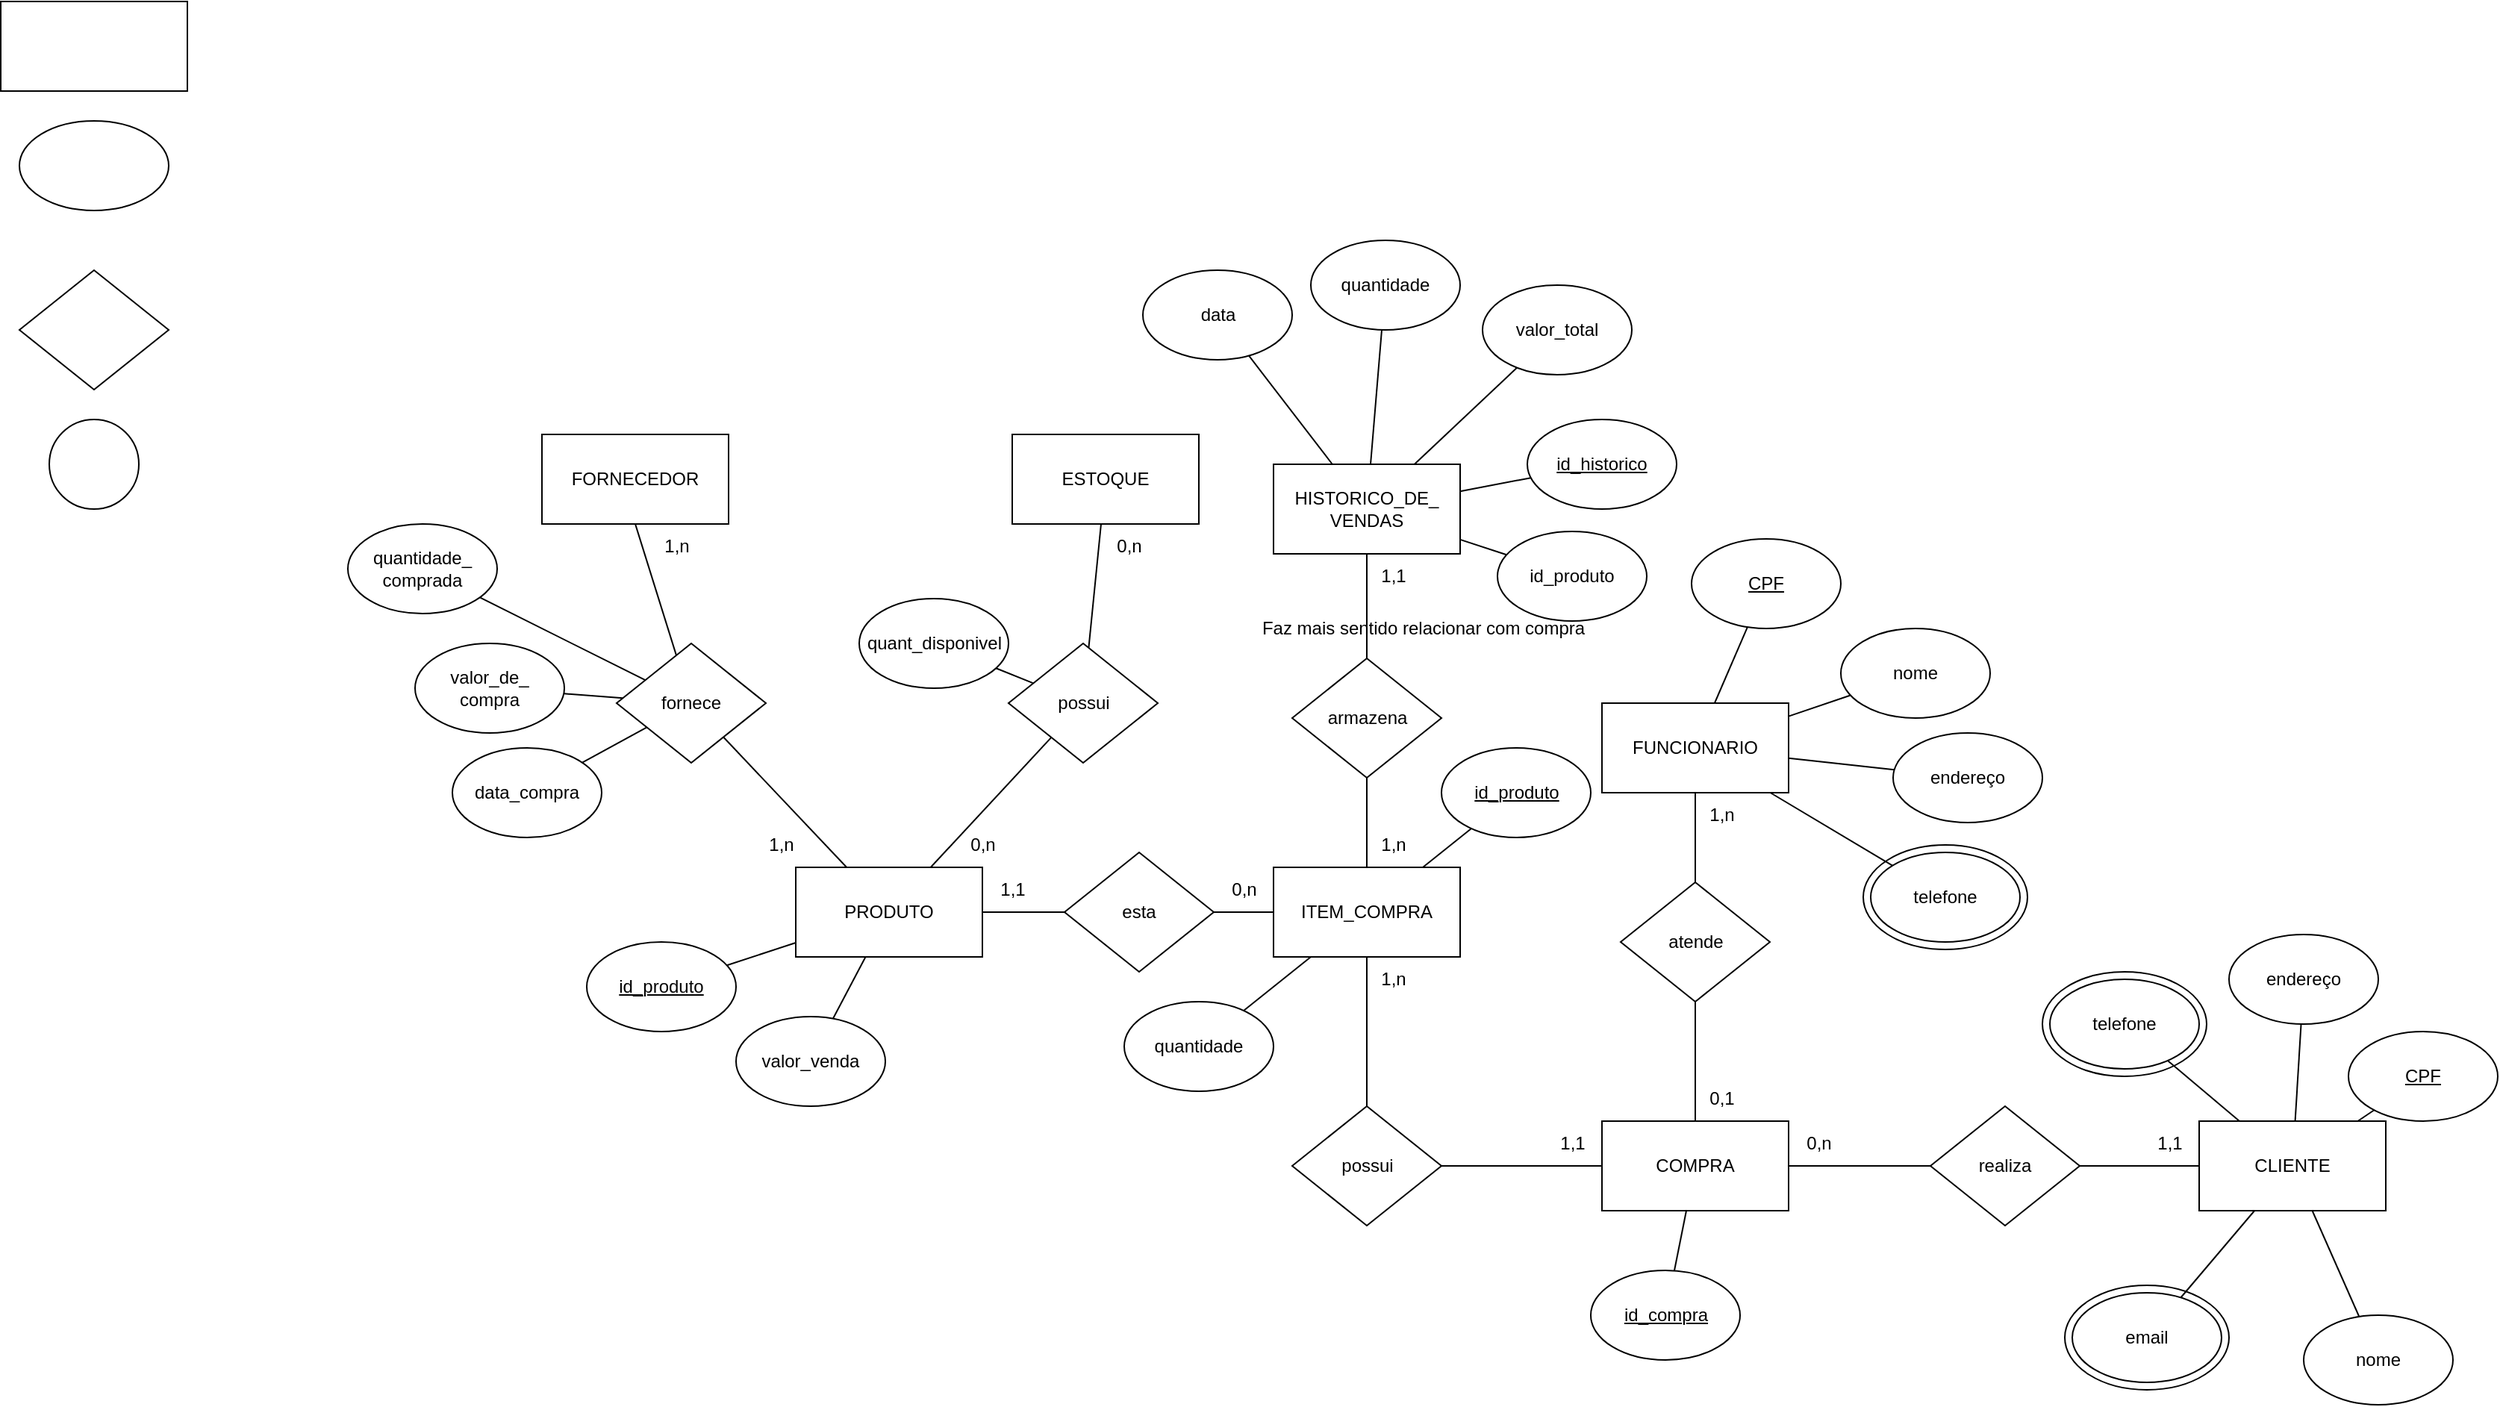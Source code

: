 <mxfile>
    <diagram id="k6z9ZFLOrNFH9XSUxQKY" name="Page-1">
        <mxGraphModel dx="961" dy="511" grid="1" gridSize="10" guides="1" tooltips="1" connect="1" arrows="1" fold="1" page="1" pageScale="1" pageWidth="850" pageHeight="1100" math="0" shadow="0">
            <root>
                <mxCell id="0"/>
                <mxCell id="1" parent="0"/>
                <mxCell id="82" value="telefone" style="ellipse;whiteSpace=wrap;html=1;" parent="1" vertex="1">
                    <mxGeometry x="1255" y="605" width="110" height="70" as="geometry"/>
                </mxCell>
                <mxCell id="5" value="ESTOQUE" style="rounded=0;whiteSpace=wrap;html=1;" parent="1" vertex="1">
                    <mxGeometry x="685" y="330" width="125" height="60" as="geometry"/>
                </mxCell>
                <mxCell id="6" value="PRODUTO" style="rounded=0;whiteSpace=wrap;html=1;" parent="1" vertex="1">
                    <mxGeometry x="540" y="620" width="125" height="60" as="geometry"/>
                </mxCell>
                <mxCell id="7" value="COMPRA" style="rounded=0;whiteSpace=wrap;html=1;" parent="1" vertex="1">
                    <mxGeometry x="1080" y="790" width="125" height="60" as="geometry"/>
                </mxCell>
                <mxCell id="8" value="ITEM_COMPRA" style="rounded=0;whiteSpace=wrap;html=1;" parent="1" vertex="1">
                    <mxGeometry x="860" y="620" width="125" height="60" as="geometry"/>
                </mxCell>
                <mxCell id="9" value="FORNECEDOR" style="rounded=0;whiteSpace=wrap;html=1;" parent="1" vertex="1">
                    <mxGeometry x="370" y="330" width="125" height="60" as="geometry"/>
                </mxCell>
                <mxCell id="10" value="HISTORICO_DE_&lt;br&gt;VENDAS" style="rounded=0;whiteSpace=wrap;html=1;" parent="1" vertex="1">
                    <mxGeometry x="860" y="350" width="125" height="60" as="geometry"/>
                </mxCell>
                <mxCell id="11" value="FUNCIONARIO" style="rounded=0;whiteSpace=wrap;html=1;" parent="1" vertex="1">
                    <mxGeometry x="1080" y="510" width="125" height="60" as="geometry"/>
                </mxCell>
                <mxCell id="12" value="CLIENTE" style="rounded=0;whiteSpace=wrap;html=1;" parent="1" vertex="1">
                    <mxGeometry x="1480" y="790" width="125" height="60" as="geometry"/>
                </mxCell>
                <mxCell id="13" value="possui" style="rhombus;whiteSpace=wrap;html=1;" parent="1" vertex="1">
                    <mxGeometry x="682.5" y="470" width="100" height="80" as="geometry"/>
                </mxCell>
                <mxCell id="14" value="fornece" style="rhombus;whiteSpace=wrap;html=1;" parent="1" vertex="1">
                    <mxGeometry x="420" y="470" width="100" height="80" as="geometry"/>
                </mxCell>
                <mxCell id="15" value="" style="endArrow=none;html=1;" parent="1" source="13" target="5" edge="1">
                    <mxGeometry width="50" height="50" relative="1" as="geometry">
                        <mxPoint x="440" y="700" as="sourcePoint"/>
                        <mxPoint x="490" y="650" as="targetPoint"/>
                    </mxGeometry>
                </mxCell>
                <mxCell id="16" value="" style="endArrow=none;html=1;" parent="1" source="13" target="6" edge="1">
                    <mxGeometry width="50" height="50" relative="1" as="geometry">
                        <mxPoint x="746.204" y="482.963" as="sourcePoint"/>
                        <mxPoint x="754.5" y="400" as="targetPoint"/>
                    </mxGeometry>
                </mxCell>
                <mxCell id="17" value="" style="endArrow=none;html=1;" parent="1" source="6" target="14" edge="1">
                    <mxGeometry width="50" height="50" relative="1" as="geometry">
                        <mxPoint x="721.189" y="542.951" as="sourcePoint"/>
                        <mxPoint x="640.357" y="630" as="targetPoint"/>
                    </mxGeometry>
                </mxCell>
                <mxCell id="18" value="" style="endArrow=none;html=1;entryX=0.5;entryY=1;entryDx=0;entryDy=0;" parent="1" source="14" target="9" edge="1">
                    <mxGeometry width="50" height="50" relative="1" as="geometry">
                        <mxPoint x="584.107" y="630" as="sourcePoint"/>
                        <mxPoint x="501.545" y="542.764" as="targetPoint"/>
                    </mxGeometry>
                </mxCell>
                <mxCell id="19" value="quant_disponivel" style="ellipse;whiteSpace=wrap;html=1;" parent="1" vertex="1">
                    <mxGeometry x="582.5" y="440" width="100" height="60" as="geometry"/>
                </mxCell>
                <mxCell id="20" value="valor_de_&lt;br&gt;compra" style="ellipse;whiteSpace=wrap;html=1;" parent="1" vertex="1">
                    <mxGeometry x="285" y="470" width="100" height="60" as="geometry"/>
                </mxCell>
                <mxCell id="21" value="" style="endArrow=none;html=1;" parent="1" source="14" target="20" edge="1">
                    <mxGeometry width="50" height="50" relative="1" as="geometry">
                        <mxPoint x="470" y="488" as="sourcePoint"/>
                        <mxPoint x="442.5" y="400" as="targetPoint"/>
                    </mxGeometry>
                </mxCell>
                <mxCell id="22" value="" style="endArrow=none;html=1;" parent="1" source="19" target="13" edge="1">
                    <mxGeometry width="50" height="50" relative="1" as="geometry">
                        <mxPoint x="480" y="498" as="sourcePoint"/>
                        <mxPoint x="452.5" y="410" as="targetPoint"/>
                    </mxGeometry>
                </mxCell>
                <mxCell id="23" value="possui" style="rhombus;whiteSpace=wrap;html=1;" parent="1" vertex="1">
                    <mxGeometry x="872.5" y="780" width="100" height="80" as="geometry"/>
                </mxCell>
                <mxCell id="24" value="" style="endArrow=none;html=1;" parent="1" source="7" target="23" edge="1">
                    <mxGeometry width="50" height="50" relative="1" as="geometry">
                        <mxPoint x="766.204" y="482.963" as="sourcePoint"/>
                        <mxPoint x="774.5" y="400" as="targetPoint"/>
                    </mxGeometry>
                </mxCell>
                <mxCell id="25" value="" style="endArrow=none;html=1;" parent="1" source="8" target="23" edge="1">
                    <mxGeometry width="50" height="50" relative="1" as="geometry">
                        <mxPoint x="806.204" y="492.963" as="sourcePoint"/>
                        <mxPoint x="814.5" y="410" as="targetPoint"/>
                    </mxGeometry>
                </mxCell>
                <mxCell id="26" value="esta" style="rhombus;whiteSpace=wrap;html=1;" parent="1" vertex="1">
                    <mxGeometry x="720" y="610" width="100" height="80" as="geometry"/>
                </mxCell>
                <mxCell id="28" value="" style="endArrow=none;html=1;" parent="1" source="6" target="26" edge="1">
                    <mxGeometry width="50" height="50" relative="1" as="geometry">
                        <mxPoint x="746.204" y="482.963" as="sourcePoint"/>
                        <mxPoint x="754.5" y="400" as="targetPoint"/>
                    </mxGeometry>
                </mxCell>
                <mxCell id="29" value="" style="endArrow=none;html=1;" parent="1" source="8" target="26" edge="1">
                    <mxGeometry width="50" height="50" relative="1" as="geometry">
                        <mxPoint x="756.204" y="492.963" as="sourcePoint"/>
                        <mxPoint x="764.5" y="410" as="targetPoint"/>
                    </mxGeometry>
                </mxCell>
                <mxCell id="30" value="armazena" style="rhombus;whiteSpace=wrap;html=1;" parent="1" vertex="1">
                    <mxGeometry x="872.5" y="480" width="100" height="80" as="geometry"/>
                </mxCell>
                <mxCell id="31" value="" style="endArrow=none;html=1;" parent="1" source="8" target="30" edge="1">
                    <mxGeometry width="50" height="50" relative="1" as="geometry">
                        <mxPoint x="746.204" y="482.963" as="sourcePoint"/>
                        <mxPoint x="754.5" y="400" as="targetPoint"/>
                    </mxGeometry>
                </mxCell>
                <mxCell id="32" value="" style="endArrow=none;html=1;" parent="1" source="30" target="10" edge="1">
                    <mxGeometry width="50" height="50" relative="1" as="geometry">
                        <mxPoint x="756.204" y="492.963" as="sourcePoint"/>
                        <mxPoint x="764.5" y="410" as="targetPoint"/>
                    </mxGeometry>
                </mxCell>
                <mxCell id="33" value="realiza" style="rhombus;whiteSpace=wrap;html=1;" parent="1" vertex="1">
                    <mxGeometry x="1300" y="780" width="100" height="80" as="geometry"/>
                </mxCell>
                <mxCell id="34" value="" style="endArrow=none;html=1;" parent="1" source="33" target="7" edge="1">
                    <mxGeometry width="50" height="50" relative="1" as="geometry">
                        <mxPoint x="1090" y="830" as="sourcePoint"/>
                        <mxPoint x="1160" y="830" as="targetPoint"/>
                    </mxGeometry>
                </mxCell>
                <mxCell id="35" value="" style="endArrow=none;html=1;" parent="1" source="12" target="33" edge="1">
                    <mxGeometry width="50" height="50" relative="1" as="geometry">
                        <mxPoint x="1100" y="840" as="sourcePoint"/>
                        <mxPoint x="992.5" y="840" as="targetPoint"/>
                    </mxGeometry>
                </mxCell>
                <mxCell id="36" value="atende" style="rhombus;whiteSpace=wrap;html=1;" parent="1" vertex="1">
                    <mxGeometry x="1092.5" y="630" width="100" height="80" as="geometry"/>
                </mxCell>
                <mxCell id="37" value="" style="endArrow=none;html=1;" parent="1" source="36" target="11" edge="1">
                    <mxGeometry width="50" height="50" relative="1" as="geometry">
                        <mxPoint x="932.5" y="630" as="sourcePoint"/>
                        <mxPoint x="932.5" y="570" as="targetPoint"/>
                    </mxGeometry>
                </mxCell>
                <mxCell id="38" value="" style="endArrow=none;html=1;" parent="1" source="7" target="36" edge="1">
                    <mxGeometry width="50" height="50" relative="1" as="geometry">
                        <mxPoint x="942.5" y="640" as="sourcePoint"/>
                        <mxPoint x="942.5" y="580" as="targetPoint"/>
                    </mxGeometry>
                </mxCell>
                <mxCell id="39" value="0,n" style="text;html=1;align=center;verticalAlign=middle;resizable=0;points=[];autosize=1;strokeColor=none;fillColor=none;" parent="1" vertex="1">
                    <mxGeometry x="1205" y="790" width="40" height="30" as="geometry"/>
                </mxCell>
                <mxCell id="40" value="1,1" style="text;html=1;align=center;verticalAlign=middle;resizable=0;points=[];autosize=1;strokeColor=none;fillColor=none;" parent="1" vertex="1">
                    <mxGeometry x="1440" y="790" width="40" height="30" as="geometry"/>
                </mxCell>
                <mxCell id="41" value="0,1" style="text;html=1;align=center;verticalAlign=middle;resizable=0;points=[];autosize=1;strokeColor=none;fillColor=none;" parent="1" vertex="1">
                    <mxGeometry x="1140" y="760" width="40" height="30" as="geometry"/>
                </mxCell>
                <mxCell id="42" value="1,n" style="text;html=1;align=center;verticalAlign=middle;resizable=0;points=[];autosize=1;strokeColor=none;fillColor=none;" parent="1" vertex="1">
                    <mxGeometry x="1140" y="570" width="40" height="30" as="geometry"/>
                </mxCell>
                <mxCell id="43" value="1,n" style="text;html=1;align=center;verticalAlign=middle;resizable=0;points=[];autosize=1;strokeColor=none;fillColor=none;" parent="1" vertex="1">
                    <mxGeometry x="920" y="680" width="40" height="30" as="geometry"/>
                </mxCell>
                <mxCell id="44" value="1,1" style="text;html=1;align=center;verticalAlign=middle;resizable=0;points=[];autosize=1;strokeColor=none;fillColor=none;" parent="1" vertex="1">
                    <mxGeometry x="1040" y="790" width="40" height="30" as="geometry"/>
                </mxCell>
                <mxCell id="45" value="1,n" style="text;html=1;align=center;verticalAlign=middle;resizable=0;points=[];autosize=1;strokeColor=none;fillColor=none;" parent="1" vertex="1">
                    <mxGeometry x="920" y="590" width="40" height="30" as="geometry"/>
                </mxCell>
                <mxCell id="46" value="1,1" style="text;html=1;align=center;verticalAlign=middle;resizable=0;points=[];autosize=1;strokeColor=none;fillColor=none;" parent="1" vertex="1">
                    <mxGeometry x="920" y="410" width="40" height="30" as="geometry"/>
                </mxCell>
                <mxCell id="47" value="1,1" style="text;html=1;align=center;verticalAlign=middle;resizable=0;points=[];autosize=1;strokeColor=none;fillColor=none;" parent="1" vertex="1">
                    <mxGeometry x="665" y="620" width="40" height="30" as="geometry"/>
                </mxCell>
                <mxCell id="48" value="0,n" style="text;html=1;align=center;verticalAlign=middle;resizable=0;points=[];autosize=1;strokeColor=none;fillColor=none;" parent="1" vertex="1">
                    <mxGeometry x="820" y="620" width="40" height="30" as="geometry"/>
                </mxCell>
                <mxCell id="49" value="0,n" style="text;html=1;align=center;verticalAlign=middle;resizable=0;points=[];autosize=1;strokeColor=none;fillColor=none;" parent="1" vertex="1">
                    <mxGeometry x="742.5" y="390" width="40" height="30" as="geometry"/>
                </mxCell>
                <mxCell id="50" value="0,n" style="text;html=1;align=center;verticalAlign=middle;resizable=0;points=[];autosize=1;strokeColor=none;fillColor=none;" parent="1" vertex="1">
                    <mxGeometry x="645" y="590" width="40" height="30" as="geometry"/>
                </mxCell>
                <mxCell id="51" value="1,n" style="text;html=1;align=center;verticalAlign=middle;resizable=0;points=[];autosize=1;strokeColor=none;fillColor=none;" parent="1" vertex="1">
                    <mxGeometry x="440" y="390" width="40" height="30" as="geometry"/>
                </mxCell>
                <mxCell id="52" value="1,n" style="text;html=1;align=center;verticalAlign=middle;resizable=0;points=[];autosize=1;strokeColor=none;fillColor=none;" parent="1" vertex="1">
                    <mxGeometry x="510" y="590" width="40" height="30" as="geometry"/>
                </mxCell>
                <mxCell id="53" value="data_compra" style="ellipse;whiteSpace=wrap;html=1;" parent="1" vertex="1">
                    <mxGeometry x="310" y="540" width="100" height="60" as="geometry"/>
                </mxCell>
                <mxCell id="54" value="" style="endArrow=none;html=1;" parent="1" source="14" target="53" edge="1">
                    <mxGeometry width="50" height="50" relative="1" as="geometry">
                        <mxPoint x="470" y="488" as="sourcePoint"/>
                        <mxPoint x="442.5" y="400" as="targetPoint"/>
                    </mxGeometry>
                </mxCell>
                <mxCell id="55" value="&lt;u&gt;id_produto&lt;/u&gt;" style="ellipse;whiteSpace=wrap;html=1;" parent="1" vertex="1">
                    <mxGeometry x="400" y="670" width="100" height="60" as="geometry"/>
                </mxCell>
                <mxCell id="56" value="valor_venda" style="ellipse;whiteSpace=wrap;html=1;" parent="1" vertex="1">
                    <mxGeometry x="500" y="720" width="100" height="60" as="geometry"/>
                </mxCell>
                <mxCell id="57" value="" style="endArrow=none;html=1;" parent="1" source="6" target="55" edge="1">
                    <mxGeometry width="50" height="50" relative="1" as="geometry">
                        <mxPoint x="584.107" y="630" as="sourcePoint"/>
                        <mxPoint x="501.545" y="542.764" as="targetPoint"/>
                    </mxGeometry>
                </mxCell>
                <mxCell id="58" value="" style="endArrow=none;html=1;" parent="1" source="56" target="6" edge="1">
                    <mxGeometry width="50" height="50" relative="1" as="geometry">
                        <mxPoint x="594.107" y="640" as="sourcePoint"/>
                        <mxPoint x="511.545" y="552.764" as="targetPoint"/>
                    </mxGeometry>
                </mxCell>
                <mxCell id="59" value="&lt;u&gt;id_produto&lt;/u&gt;" style="ellipse;whiteSpace=wrap;html=1;" parent="1" vertex="1">
                    <mxGeometry x="972.5" y="540" width="100" height="60" as="geometry"/>
                </mxCell>
                <mxCell id="60" value="" style="endArrow=none;html=1;" parent="1" source="8" target="59" edge="1">
                    <mxGeometry width="50" height="50" relative="1" as="geometry">
                        <mxPoint x="932.5" y="490" as="sourcePoint"/>
                        <mxPoint x="932.5" y="420" as="targetPoint"/>
                    </mxGeometry>
                </mxCell>
                <mxCell id="62" value="quantidade" style="ellipse;whiteSpace=wrap;html=1;" parent="1" vertex="1">
                    <mxGeometry x="760" y="710" width="100" height="60" as="geometry"/>
                </mxCell>
                <mxCell id="63" value="" style="endArrow=none;html=1;" parent="1" source="8" target="62" edge="1">
                    <mxGeometry width="50" height="50" relative="1" as="geometry">
                        <mxPoint x="970" y="630" as="sourcePoint"/>
                        <mxPoint x="1002.5" y="604" as="targetPoint"/>
                    </mxGeometry>
                </mxCell>
                <mxCell id="64" value="&lt;u&gt;id_compra&lt;/u&gt;" style="ellipse;whiteSpace=wrap;html=1;" parent="1" vertex="1">
                    <mxGeometry x="1072.5" y="890" width="100" height="60" as="geometry"/>
                </mxCell>
                <mxCell id="65" value="" style="endArrow=none;html=1;" parent="1" source="64" target="7" edge="1">
                    <mxGeometry width="50" height="50" relative="1" as="geometry">
                        <mxPoint x="932.5" y="690" as="sourcePoint"/>
                        <mxPoint x="932.5" y="790" as="targetPoint"/>
                    </mxGeometry>
                </mxCell>
                <mxCell id="66" value="quantidade_&lt;br&gt;comprada" style="ellipse;whiteSpace=wrap;html=1;" parent="1" vertex="1">
                    <mxGeometry x="240" y="390" width="100" height="60" as="geometry"/>
                </mxCell>
                <mxCell id="67" value="" style="endArrow=none;html=1;" parent="1" source="14" target="66" edge="1">
                    <mxGeometry width="50" height="50" relative="1" as="geometry">
                        <mxPoint x="470" y="500" as="sourcePoint"/>
                        <mxPoint x="442.5" y="400" as="targetPoint"/>
                    </mxGeometry>
                </mxCell>
                <mxCell id="68" value="&lt;u&gt;id_historico&lt;/u&gt;" style="ellipse;whiteSpace=wrap;html=1;" parent="1" vertex="1">
                    <mxGeometry x="1030" y="320" width="100" height="60" as="geometry"/>
                </mxCell>
                <mxCell id="69" value="valor_total" style="ellipse;whiteSpace=wrap;html=1;" parent="1" vertex="1">
                    <mxGeometry x="1000" y="230" width="100" height="60" as="geometry"/>
                </mxCell>
                <mxCell id="70" value="quantidade" style="ellipse;whiteSpace=wrap;html=1;" parent="1" vertex="1">
                    <mxGeometry x="885" y="200" width="100" height="60" as="geometry"/>
                </mxCell>
                <mxCell id="71" value="id_produto" style="ellipse;whiteSpace=wrap;html=1;" parent="1" vertex="1">
                    <mxGeometry x="1010" y="395" width="100" height="60" as="geometry"/>
                </mxCell>
                <mxCell id="72" value="data" style="ellipse;whiteSpace=wrap;html=1;" parent="1" vertex="1">
                    <mxGeometry x="772.5" y="220" width="100" height="60" as="geometry"/>
                </mxCell>
                <mxCell id="73" value="" style="endArrow=none;html=1;" parent="1" source="10" target="71" edge="1">
                    <mxGeometry width="50" height="50" relative="1" as="geometry">
                        <mxPoint x="932.5" y="490" as="sourcePoint"/>
                        <mxPoint x="932.5" y="420" as="targetPoint"/>
                    </mxGeometry>
                </mxCell>
                <mxCell id="74" value="" style="endArrow=none;html=1;" parent="1" source="10" target="68" edge="1">
                    <mxGeometry width="50" height="50" relative="1" as="geometry">
                        <mxPoint x="942.5" y="500" as="sourcePoint"/>
                        <mxPoint x="942.5" y="430" as="targetPoint"/>
                    </mxGeometry>
                </mxCell>
                <mxCell id="75" value="" style="endArrow=none;html=1;" parent="1" source="10" target="69" edge="1">
                    <mxGeometry width="50" height="50" relative="1" as="geometry">
                        <mxPoint x="952.5" y="510" as="sourcePoint"/>
                        <mxPoint x="952.5" y="440" as="targetPoint"/>
                    </mxGeometry>
                </mxCell>
                <mxCell id="76" value="" style="endArrow=none;html=1;" parent="1" source="10" target="70" edge="1">
                    <mxGeometry width="50" height="50" relative="1" as="geometry">
                        <mxPoint x="962.5" y="520" as="sourcePoint"/>
                        <mxPoint x="962.5" y="450" as="targetPoint"/>
                    </mxGeometry>
                </mxCell>
                <mxCell id="77" value="" style="endArrow=none;html=1;" parent="1" source="10" target="72" edge="1">
                    <mxGeometry width="50" height="50" relative="1" as="geometry">
                        <mxPoint x="972.5" y="530" as="sourcePoint"/>
                        <mxPoint x="972.5" y="460" as="targetPoint"/>
                    </mxGeometry>
                </mxCell>
                <mxCell id="78" value="&lt;u&gt;CPF&lt;/u&gt;" style="ellipse;whiteSpace=wrap;html=1;" parent="1" vertex="1">
                    <mxGeometry x="1140" y="400" width="100" height="60" as="geometry"/>
                </mxCell>
                <mxCell id="79" value="nome" style="ellipse;whiteSpace=wrap;html=1;" parent="1" vertex="1">
                    <mxGeometry x="1240" y="460" width="100" height="60" as="geometry"/>
                </mxCell>
                <mxCell id="80" value="endereço" style="ellipse;whiteSpace=wrap;html=1;" parent="1" vertex="1">
                    <mxGeometry x="1275" y="530" width="100" height="60" as="geometry"/>
                </mxCell>
                <mxCell id="81" value="telefone" style="ellipse;whiteSpace=wrap;html=1;" parent="1" vertex="1">
                    <mxGeometry x="1260" y="610" width="100" height="60" as="geometry"/>
                </mxCell>
                <mxCell id="83" value="" style="endArrow=none;html=1;" parent="1" source="11" target="81" edge="1">
                    <mxGeometry width="50" height="50" relative="1" as="geometry">
                        <mxPoint x="1152.5" y="640" as="sourcePoint"/>
                        <mxPoint x="1152.5" y="580" as="targetPoint"/>
                    </mxGeometry>
                </mxCell>
                <mxCell id="84" value="" style="endArrow=none;html=1;" parent="1" source="11" target="80" edge="1">
                    <mxGeometry width="50" height="50" relative="1" as="geometry">
                        <mxPoint x="1162.5" y="650" as="sourcePoint"/>
                        <mxPoint x="1162.5" y="590" as="targetPoint"/>
                    </mxGeometry>
                </mxCell>
                <mxCell id="85" value="" style="endArrow=none;html=1;" parent="1" source="11" target="79" edge="1">
                    <mxGeometry width="50" height="50" relative="1" as="geometry">
                        <mxPoint x="1172.5" y="660" as="sourcePoint"/>
                        <mxPoint x="1172.5" y="600" as="targetPoint"/>
                    </mxGeometry>
                </mxCell>
                <mxCell id="86" value="" style="endArrow=none;html=1;" parent="1" source="11" target="78" edge="1">
                    <mxGeometry width="50" height="50" relative="1" as="geometry">
                        <mxPoint x="1182.5" y="670" as="sourcePoint"/>
                        <mxPoint x="1182.5" y="610" as="targetPoint"/>
                    </mxGeometry>
                </mxCell>
                <mxCell id="87" value="&lt;u&gt;CPF&lt;/u&gt;" style="ellipse;whiteSpace=wrap;html=1;" parent="1" vertex="1">
                    <mxGeometry x="1580" y="730" width="100" height="60" as="geometry"/>
                </mxCell>
                <mxCell id="88" value="nome" style="ellipse;whiteSpace=wrap;html=1;" parent="1" vertex="1">
                    <mxGeometry x="1550" y="920" width="100" height="60" as="geometry"/>
                </mxCell>
                <mxCell id="89" value="endereço" style="ellipse;whiteSpace=wrap;html=1;" parent="1" vertex="1">
                    <mxGeometry x="1500" y="665" width="100" height="60" as="geometry"/>
                </mxCell>
                <mxCell id="90" value="telefone" style="ellipse;whiteSpace=wrap;html=1;" parent="1" vertex="1">
                    <mxGeometry x="1375" y="690" width="110" height="70" as="geometry"/>
                </mxCell>
                <mxCell id="91" value="telefone" style="ellipse;whiteSpace=wrap;html=1;" parent="1" vertex="1">
                    <mxGeometry x="1380" y="695" width="100" height="60" as="geometry"/>
                </mxCell>
                <mxCell id="92" value="telefone" style="ellipse;whiteSpace=wrap;html=1;" parent="1" vertex="1">
                    <mxGeometry x="1390" y="900" width="110" height="70" as="geometry"/>
                </mxCell>
                <mxCell id="93" value="email" style="ellipse;whiteSpace=wrap;html=1;" parent="1" vertex="1">
                    <mxGeometry x="1395" y="905" width="100" height="60" as="geometry"/>
                </mxCell>
                <mxCell id="94" value="" style="endArrow=none;html=1;" parent="1" source="12" target="93" edge="1">
                    <mxGeometry width="50" height="50" relative="1" as="geometry">
                        <mxPoint x="1490" y="830" as="sourcePoint"/>
                        <mxPoint x="1410" y="830" as="targetPoint"/>
                    </mxGeometry>
                </mxCell>
                <mxCell id="95" value="" style="endArrow=none;html=1;" parent="1" source="12" target="88" edge="1">
                    <mxGeometry width="50" height="50" relative="1" as="geometry">
                        <mxPoint x="1500" y="840" as="sourcePoint"/>
                        <mxPoint x="1420" y="840" as="targetPoint"/>
                    </mxGeometry>
                </mxCell>
                <mxCell id="96" value="" style="endArrow=none;html=1;" parent="1" source="12" target="91" edge="1">
                    <mxGeometry width="50" height="50" relative="1" as="geometry">
                        <mxPoint x="1510" y="850" as="sourcePoint"/>
                        <mxPoint x="1430" y="850" as="targetPoint"/>
                    </mxGeometry>
                </mxCell>
                <mxCell id="97" value="" style="endArrow=none;html=1;" parent="1" source="87" target="12" edge="1">
                    <mxGeometry width="50" height="50" relative="1" as="geometry">
                        <mxPoint x="1520" y="860" as="sourcePoint"/>
                        <mxPoint x="1440" y="860" as="targetPoint"/>
                    </mxGeometry>
                </mxCell>
                <mxCell id="98" value="" style="endArrow=none;html=1;" parent="1" source="89" target="12" edge="1">
                    <mxGeometry width="50" height="50" relative="1" as="geometry">
                        <mxPoint x="1530" y="870" as="sourcePoint"/>
                        <mxPoint x="1450" y="870" as="targetPoint"/>
                    </mxGeometry>
                </mxCell>
                <mxCell id="99" value="" style="ellipse;whiteSpace=wrap;html=1;" parent="1" vertex="1">
                    <mxGeometry x="20" y="120" width="100" height="60" as="geometry"/>
                </mxCell>
                <mxCell id="100" value="" style="rounded=0;whiteSpace=wrap;html=1;" parent="1" vertex="1">
                    <mxGeometry x="7.5" y="40" width="125" height="60" as="geometry"/>
                </mxCell>
                <mxCell id="101" value="" style="rhombus;whiteSpace=wrap;html=1;" parent="1" vertex="1">
                    <mxGeometry x="20" y="220" width="100" height="80" as="geometry"/>
                </mxCell>
                <mxCell id="102" value="" style="ellipse;whiteSpace=wrap;html=1;aspect=fixed;" parent="1" vertex="1">
                    <mxGeometry x="40" y="320" width="60" height="60" as="geometry"/>
                </mxCell>
                <mxCell id="103" value="Faz mais sentido relacionar com compra" style="text;html=1;align=center;verticalAlign=middle;resizable=0;points=[];autosize=1;strokeColor=none;fillColor=none;" vertex="1" parent="1">
                    <mxGeometry x="840" y="445" width="240" height="30" as="geometry"/>
                </mxCell>
            </root>
        </mxGraphModel>
    </diagram>
</mxfile>